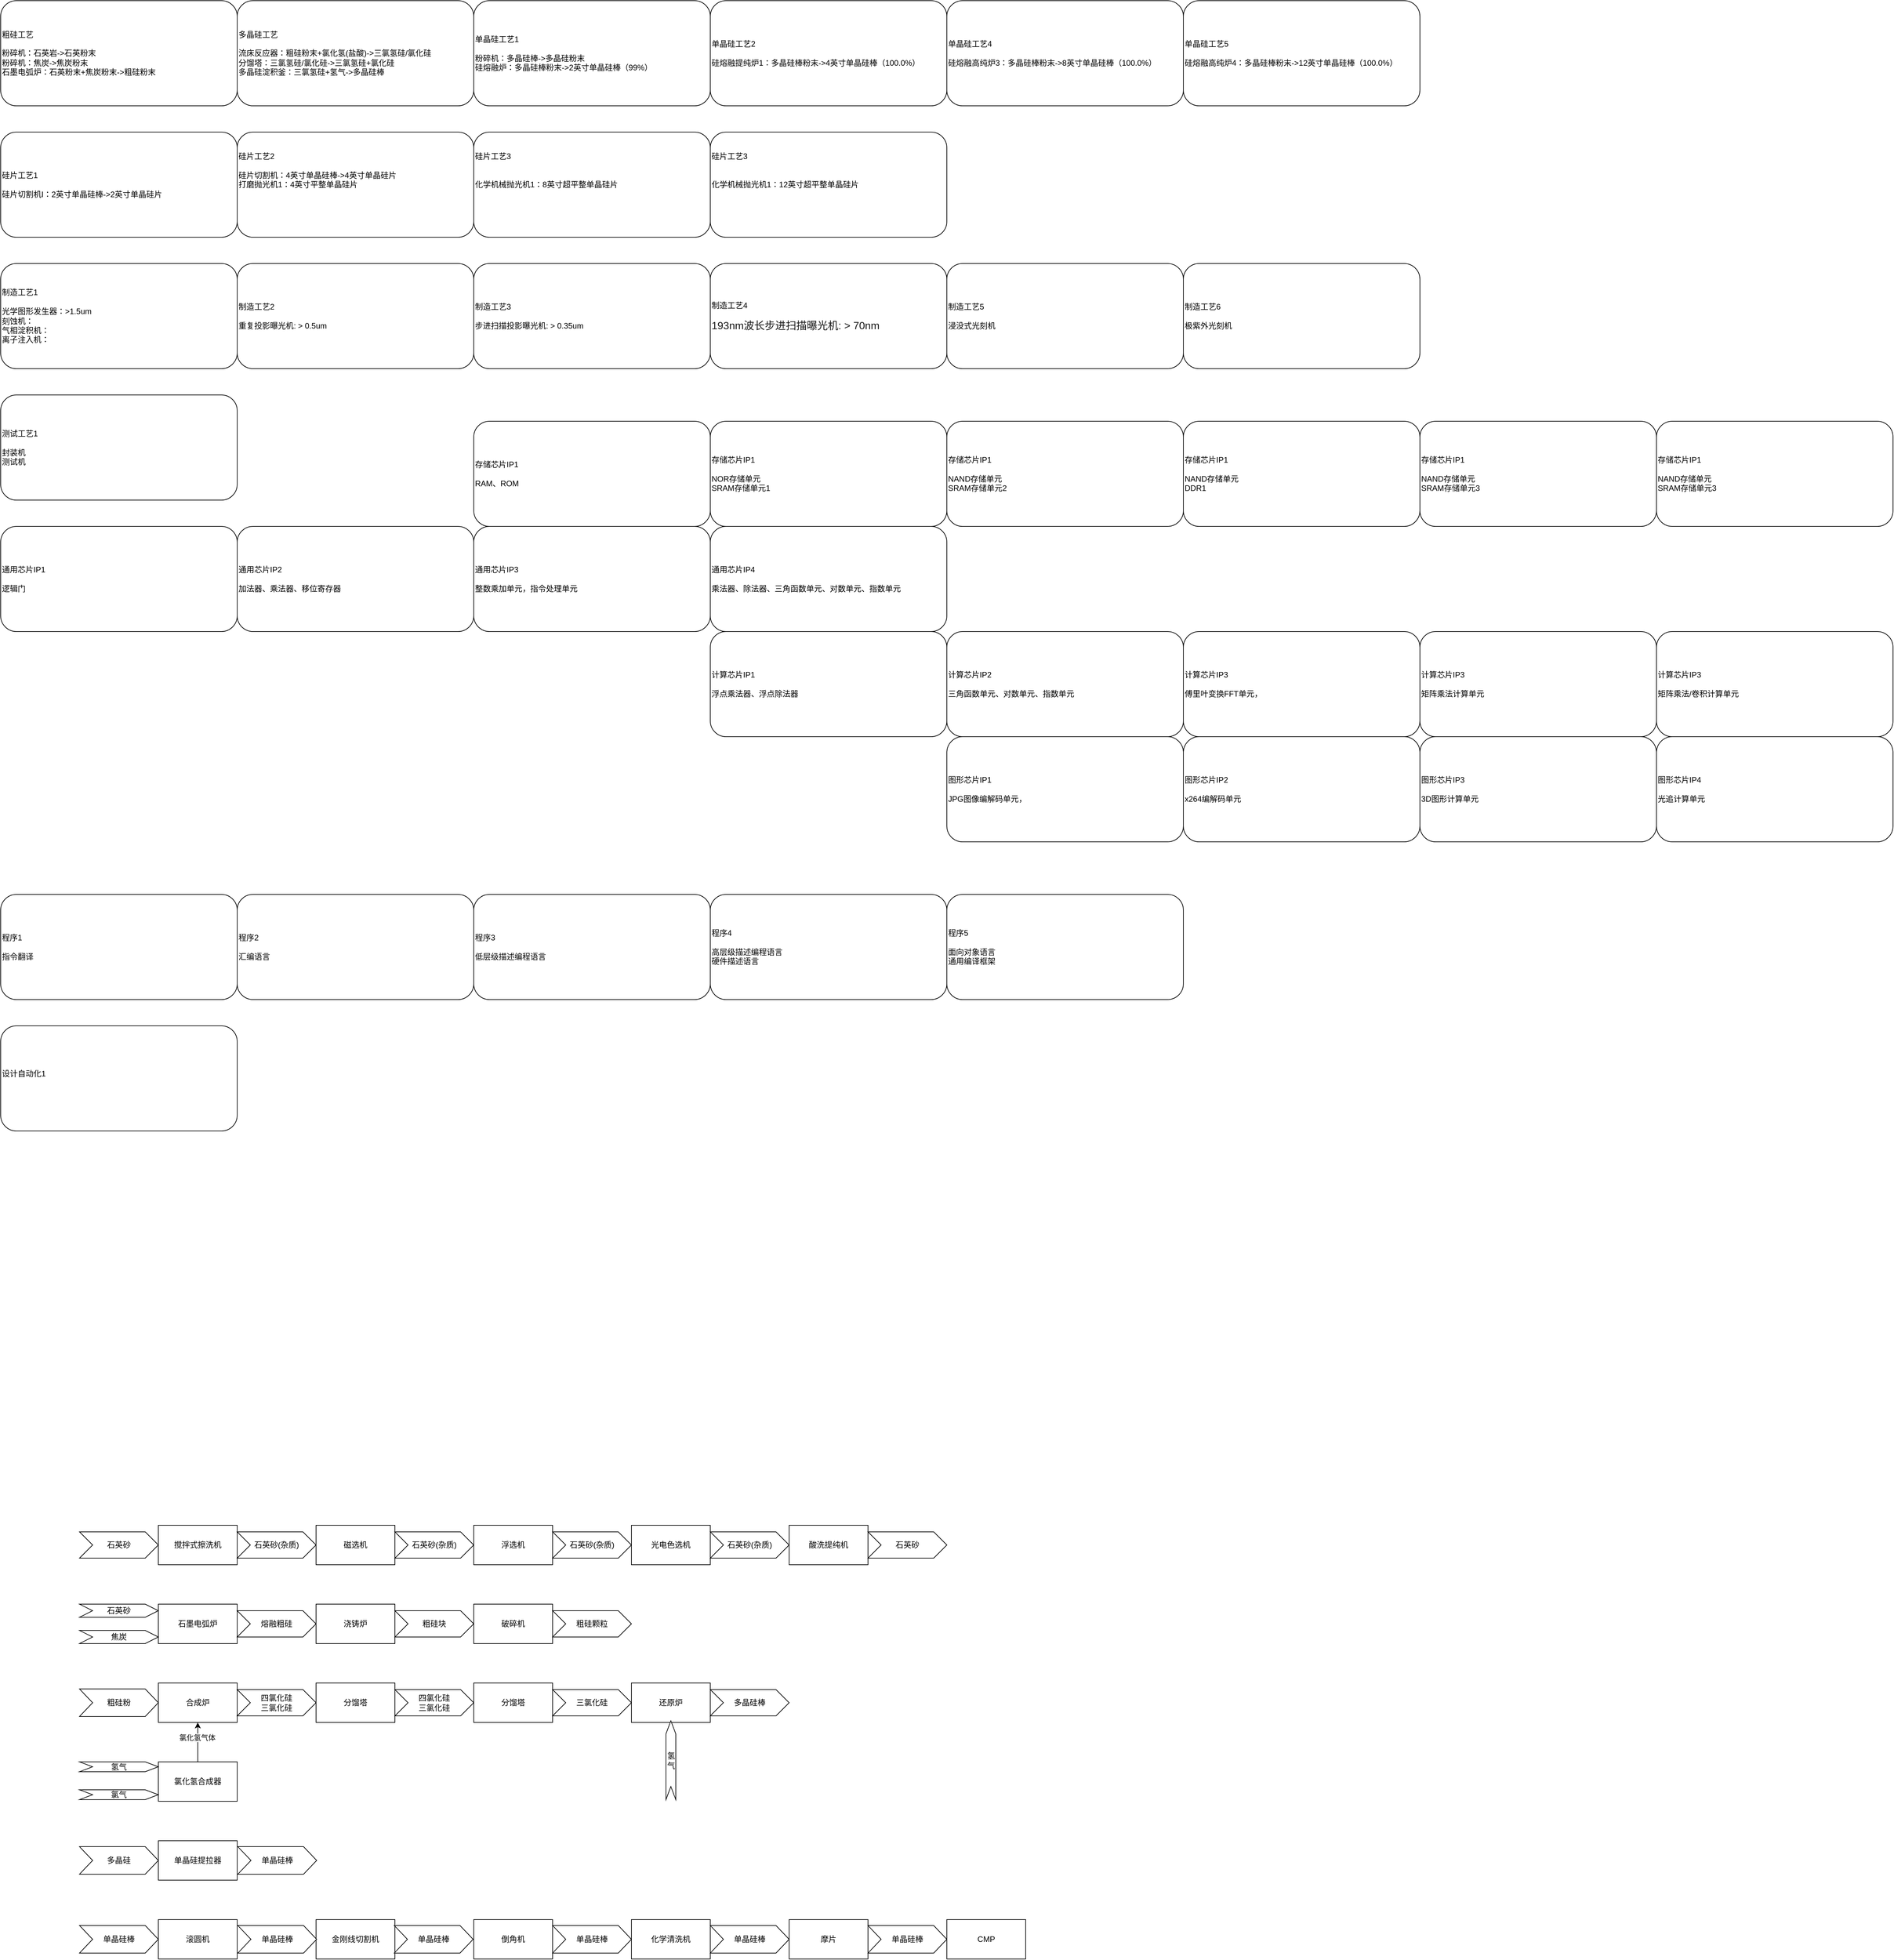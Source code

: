 <mxfile version="15.5.5" type="github">
  <diagram id="lKCu243rO5RoX7PkYq-n" name="Page-1">
    <mxGraphModel dx="2059" dy="1193" grid="1" gridSize="10" guides="1" tooltips="1" connect="1" arrows="1" fold="1" page="1" pageScale="1" pageWidth="850" pageHeight="1100" math="0" shadow="0">
      <root>
        <mxCell id="0" />
        <mxCell id="1" parent="0" />
        <mxCell id="Uo54zAvKNb7VzZr_sb48-22" value="粗硅工艺&lt;br&gt;&lt;br&gt;粉碎机：石英岩-&amp;gt;石英粉末&lt;br&gt;粉碎机：焦炭-&amp;gt;焦炭粉末&lt;br&gt;石墨电弧炉：石英粉末+焦炭粉末-&amp;gt;粗硅粉末" style="rounded=1;whiteSpace=wrap;html=1;align=left;" parent="1" vertex="1">
          <mxGeometry x="480" y="760" width="360" height="160" as="geometry" />
        </mxCell>
        <mxCell id="Uo54zAvKNb7VzZr_sb48-23" value="多晶硅工艺&lt;br&gt;&lt;br&gt;流床反应器：粗硅粉末+氯化氢(盐酸)-&amp;gt;三氯氢硅/氯化硅&lt;br&gt;分馏塔：三氯氢硅/氯化硅-&amp;gt;三氯氢硅+氯化硅&lt;br&gt;多晶硅淀积釜：三氯氢硅+氢气-&amp;gt;多晶硅棒" style="rounded=1;whiteSpace=wrap;html=1;align=left;" parent="1" vertex="1">
          <mxGeometry x="840" y="760" width="360" height="160" as="geometry" />
        </mxCell>
        <mxCell id="Uo54zAvKNb7VzZr_sb48-24" value="单晶硅工艺1&lt;br&gt;&lt;br&gt;粉碎机：多晶硅棒-&amp;gt;多晶硅粉末&lt;br&gt;硅熔融炉：多晶硅棒粉末-&amp;gt;2英寸单晶硅棒（99%）" style="rounded=1;whiteSpace=wrap;html=1;align=left;" parent="1" vertex="1">
          <mxGeometry x="1200" y="760" width="360" height="160" as="geometry" />
        </mxCell>
        <mxCell id="Uo54zAvKNb7VzZr_sb48-25" value="硅片工艺1&lt;br&gt;&lt;br&gt;硅片切割机I：2英寸单晶硅棒-&amp;gt;2英寸单晶硅片" style="rounded=1;whiteSpace=wrap;html=1;align=left;" parent="1" vertex="1">
          <mxGeometry x="480" y="960" width="360" height="160" as="geometry" />
        </mxCell>
        <mxCell id="Uo54zAvKNb7VzZr_sb48-27" value="硅片工艺2&lt;br&gt;&lt;br&gt;硅片切割机：4英寸单晶硅棒-&amp;gt;4英寸单晶硅片&lt;br&gt;打磨抛光机1：4英寸平整单晶硅片&lt;br&gt;&lt;span style=&quot;color: rgba(0 , 0 , 0 , 0) ; font-family: monospace ; font-size: 0px&quot;&gt;%3CmxGraphModel%3E%3Croot%3E%3CmxCell%20id%3D%220%22%2F%3E%3CmxCell%20id%3D%221%22%20parent%3D%220%22%2F%3E%3CmxCell%20id%3D%222%22%20value%3D%22%26lt%3Bspan%20style%3D%26quot%3Bcolor%3A%20rgb(0%2C%200%2C%200)%3B%20font-family%3A%20helvetica%3B%20font-size%3A%2012px%3B%20font-style%3A%20normal%3B%20font-weight%3A%20400%3B%20letter-spacing%3A%20normal%3B%20text-align%3A%20left%3B%20text-indent%3A%200px%3B%20text-transform%3A%20none%3B%20word-spacing%3A%200px%3B%20background-color%3A%20rgb(248%2C%20249%2C%20250)%3B%20display%3A%20inline%3B%20float%3A%20none%3B%26quot%3B%26gt%3B%E5%8C%96%E5%AD%A6%E6%9C%BA%E6%A2%B0%E6%8A%9B%E5%85%89%E6%9C%BA%EF%BC%9A%E5%8D%95%E6%99%B6%E7%A1%85%E7%89%87-%26amp%3Bgt%3B%E6%99%B6%E5%9C%86%26lt%3B%2Fspan%26gt%3B%22%20style%3D%22text%3BwhiteSpace%3Dwrap%3Bhtml%3D1%3B%22%20vertex%3D%221%22%20parent%3D%221%22%3E%3CmxGeometry%20x%3D%221000%22%20y%3D%221150%22%20width%3D%22200%22%20height%3D%2230%22%20as%3D%22geometry%22%2F%3E%3C%2FmxCell%3E%3C%2Froot%3E%3C%2FmxGraphModel%3E&lt;br&gt;化&lt;br&gt;化&lt;br&gt;&lt;/span&gt;" style="rounded=1;whiteSpace=wrap;html=1;align=left;" parent="1" vertex="1">
          <mxGeometry x="840" y="960" width="360" height="160" as="geometry" />
        </mxCell>
        <mxCell id="Uo54zAvKNb7VzZr_sb48-31" value="单晶硅工艺2&lt;br&gt;&lt;br&gt;硅熔融提纯炉1：多晶硅棒粉末-&amp;gt;4英寸单晶硅棒（100.0%）" style="rounded=1;whiteSpace=wrap;html=1;align=left;" parent="1" vertex="1">
          <mxGeometry x="1560" y="760" width="360" height="160" as="geometry" />
        </mxCell>
        <mxCell id="Uo54zAvKNb7VzZr_sb48-33" value="单晶硅工艺4&lt;br&gt;&lt;br&gt;硅熔融高纯炉3：多晶硅棒粉末-&amp;gt;8英寸单晶硅棒（100.0%）" style="rounded=1;whiteSpace=wrap;html=1;align=left;" parent="1" vertex="1">
          <mxGeometry x="1920" y="760" width="360" height="160" as="geometry" />
        </mxCell>
        <mxCell id="Uo54zAvKNb7VzZr_sb48-34" value="单晶硅工艺5&lt;br&gt;&lt;br&gt;硅熔融高纯炉4：多晶硅棒粉末-&amp;gt;12英寸单晶硅棒（100.0%）" style="rounded=1;whiteSpace=wrap;html=1;align=left;" parent="1" vertex="1">
          <mxGeometry x="2280" y="760" width="360" height="160" as="geometry" />
        </mxCell>
        <mxCell id="Uo54zAvKNb7VzZr_sb48-35" value="硅片工艺3&lt;br&gt;&lt;br&gt;&lt;br&gt;化学机械抛光机1：8英寸超平整单晶硅片&lt;br&gt;&lt;span style=&quot;color: rgba(0 , 0 , 0 , 0) ; font-family: monospace ; font-size: 0px&quot;&gt;%3CmxGraphModel%3E%3Croot%3E%3CmxCell%20id%3D%220%22%2F%3E%3CmxCell%20id%3D%221%22%20parent%3D%220%22%2F%3E%3CmxCell%20id%3D%222%22%20value%3D%22%26lt%3Bspan%20style%3D%26quot%3Bcolor%3A%20rgb(0%2C%200%2C%200)%3B%20font-family%3A%20helvetica%3B%20font-size%3A%2012px%3B%20font-style%3A%20normal%3B%20font-weight%3A%20400%3B%20letter-spacing%3A%20normal%3B%20text-align%3A%20left%3B%20text-indent%3A%200px%3B%20text-transform%3A%20none%3B%20word-spacing%3A%200px%3B%20background-color%3A%20rgb(248%2C%20249%2C%20250)%3B%20display%3A%20inline%3B%20float%3A%20none%3B%26quot%3B%26gt%3B%E5%8C%96%E5%AD%A6%E6%9C%BA%E6%A2%B0%E6%8A%9B%E5%85%89%E6%9C%BA%EF%BC%9A%E5%8D%95%E6%99%B6%E7%A1%85%E7%89%87-%26amp%3Bgt%3B%E6%99%B6%E5%9C%86%26lt%3B%2Fspan%26gt%3B%22%20style%3D%22text%3BwhiteSpace%3Dwrap%3Bhtml%3D1%3B%22%20vertex%3D%221%22%20parent%3D%221%22%3E%3CmxGeometry%20x%3D%221000%22%20y%3D%221150%22%20width%3D%22200%22%20height%3D%2230%22%20as%3D%22geometry%22%2F%3E%3C%2FmxCell%3E%3C%2Froot%3E%3C%2FmxGraphModel%3E&lt;br&gt;化&lt;br&gt;化&lt;br&gt;&lt;/span&gt;" style="rounded=1;whiteSpace=wrap;html=1;align=left;" parent="1" vertex="1">
          <mxGeometry x="1200" y="960" width="360" height="160" as="geometry" />
        </mxCell>
        <mxCell id="Uo54zAvKNb7VzZr_sb48-36" value="硅片工艺3&lt;br&gt;&lt;br&gt;&lt;br&gt;化学机械抛光机1：12英寸超平整单晶硅片&lt;br&gt;&lt;span style=&quot;color: rgba(0 , 0 , 0 , 0) ; font-family: monospace ; font-size: 0px&quot;&gt;%3CmxGraphModel%3E%3Croot%3E%3CmxCell%20id%3D%220%22%2F%3E%3CmxCell%20id%3D%221%22%20parent%3D%220%22%2F%3E%3CmxCell%20id%3D%222%22%20value%3D%22%26lt%3Bspan%20style%3D%26quot%3Bcolor%3A%20rgb(0%2C%200%2C%200)%3B%20font-family%3A%20helvetica%3B%20font-size%3A%2012px%3B%20font-style%3A%20normal%3B%20font-weight%3A%20400%3B%20letter-spacing%3A%20normal%3B%20text-align%3A%20left%3B%20text-indent%3A%200px%3B%20text-transform%3A%20none%3B%20word-spacing%3A%200px%3B%20background-color%3A%20rgb(248%2C%20249%2C%20250)%3B%20display%3A%20inline%3B%20float%3A%20none%3B%26quot%3B%26gt%3B%E5%8C%96%E5%AD%A6%E6%9C%BA%E6%A2%B0%E6%8A%9B%E5%85%89%E6%9C%BA%EF%BC%9A%E5%8D%95%E6%99%B6%E7%A1%85%E7%89%87-%26amp%3Bgt%3B%E6%99%B6%E5%9C%86%26lt%3B%2Fspan%26gt%3B%22%20style%3D%22text%3BwhiteSpace%3Dwrap%3Bhtml%3D1%3B%22%20vertex%3D%221%22%20parent%3D%221%22%3E%3CmxGeometry%20x%3D%221000%22%20y%3D%221150%22%20width%3D%22200%22%20height%3D%2230%22%20as%3D%22geometry%22%2F%3E%3C%2FmxCell%3E%3C%2Froot%3E%3C%2FmxGraphModel%3E&lt;br&gt;化&lt;br&gt;化&lt;br&gt;&lt;/span&gt;" style="rounded=1;whiteSpace=wrap;html=1;align=left;" parent="1" vertex="1">
          <mxGeometry x="1560" y="960" width="360" height="160" as="geometry" />
        </mxCell>
        <mxCell id="Uo54zAvKNb7VzZr_sb48-37" value="制造工艺1&lt;br&gt;&lt;br&gt;光学图形发生器：&amp;gt;1.5um&lt;br&gt;刻蚀机：&lt;br&gt;气相淀积机：&lt;br&gt;离子注入机：" style="rounded=1;whiteSpace=wrap;html=1;align=left;" parent="1" vertex="1">
          <mxGeometry x="480" y="1160" width="360" height="160" as="geometry" />
        </mxCell>
        <mxCell id="Uo54zAvKNb7VzZr_sb48-38" value="制造工艺2&lt;br&gt;&lt;br&gt;重复投影曝光机: &amp;gt; 0.5um" style="rounded=1;whiteSpace=wrap;html=1;align=left;" parent="1" vertex="1">
          <mxGeometry x="840" y="1160" width="360" height="160" as="geometry" />
        </mxCell>
        <mxCell id="Uo54zAvKNb7VzZr_sb48-39" value="制造工艺3&lt;br&gt;&lt;br&gt;步进扫描投影曝光机: &amp;gt; 0.35um" style="rounded=1;whiteSpace=wrap;html=1;align=left;" parent="1" vertex="1">
          <mxGeometry x="1200" y="1160" width="360" height="160" as="geometry" />
        </mxCell>
        <mxCell id="Uo54zAvKNb7VzZr_sb48-40" value="制造工艺4&lt;br&gt;&lt;br&gt;&lt;span style=&quot;color: rgb(25 , 25 , 25) ; font-family: &amp;#34;pingfang sc&amp;#34; , &amp;#34;arial&amp;#34; , , , &amp;#34;simsun&amp;#34; , sans-serif ; font-size: 16px ; background-color: rgb(255 , 255 , 255)&quot;&gt;193nm波长步进扫描曝光机: &amp;gt; 70nm&lt;/span&gt;" style="rounded=1;whiteSpace=wrap;html=1;align=left;" parent="1" vertex="1">
          <mxGeometry x="1560" y="1160" width="360" height="160" as="geometry" />
        </mxCell>
        <mxCell id="Uo54zAvKNb7VzZr_sb48-41" value="制造工艺5&lt;br&gt;&lt;br&gt;浸没式光刻机" style="rounded=1;whiteSpace=wrap;html=1;align=left;" parent="1" vertex="1">
          <mxGeometry x="1920" y="1160" width="360" height="160" as="geometry" />
        </mxCell>
        <mxCell id="Uo54zAvKNb7VzZr_sb48-42" value="制造工艺6&lt;br&gt;&lt;br&gt;极紫外光刻机" style="rounded=1;whiteSpace=wrap;html=1;align=left;" parent="1" vertex="1">
          <mxGeometry x="2280" y="1160" width="360" height="160" as="geometry" />
        </mxCell>
        <mxCell id="Uo54zAvKNb7VzZr_sb48-43" value="测试工艺1&lt;br&gt;&lt;br&gt;封装机&lt;br&gt;测试机" style="rounded=1;whiteSpace=wrap;html=1;align=left;" parent="1" vertex="1">
          <mxGeometry x="480" y="1360" width="360" height="160" as="geometry" />
        </mxCell>
        <mxCell id="Uo54zAvKNb7VzZr_sb48-44" value="通用芯片IP1&lt;br&gt;&lt;br&gt;逻辑门" style="rounded=1;whiteSpace=wrap;html=1;align=left;" parent="1" vertex="1">
          <mxGeometry x="480" y="1560" width="360" height="160" as="geometry" />
        </mxCell>
        <mxCell id="Uo54zAvKNb7VzZr_sb48-45" value="通用芯片IP2&lt;br&gt;&lt;br&gt;加法器、乘法器、移位寄存器" style="rounded=1;whiteSpace=wrap;html=1;align=left;" parent="1" vertex="1">
          <mxGeometry x="840" y="1560" width="360" height="160" as="geometry" />
        </mxCell>
        <mxCell id="Uo54zAvKNb7VzZr_sb48-46" value="通用芯片IP3&lt;br&gt;&lt;br&gt;整数乘加单元，指令处理单元" style="rounded=1;whiteSpace=wrap;html=1;align=left;" parent="1" vertex="1">
          <mxGeometry x="1200" y="1560" width="360" height="160" as="geometry" />
        </mxCell>
        <mxCell id="Uo54zAvKNb7VzZr_sb48-47" value="计算芯片IP1&lt;br&gt;&lt;br&gt;浮点乘法器、浮点除法器" style="rounded=1;whiteSpace=wrap;html=1;align=left;" parent="1" vertex="1">
          <mxGeometry x="1560" y="1720" width="360" height="160" as="geometry" />
        </mxCell>
        <mxCell id="Uo54zAvKNb7VzZr_sb48-48" value="通用芯片IP4&lt;br&gt;&lt;br&gt;乘法器、除法器、三角函数单元、对数单元、指数单元" style="rounded=1;whiteSpace=wrap;html=1;align=left;" parent="1" vertex="1">
          <mxGeometry x="1560" y="1560" width="360" height="160" as="geometry" />
        </mxCell>
        <mxCell id="Uo54zAvKNb7VzZr_sb48-50" value="图形芯片IP1&lt;br&gt;&lt;br&gt;JPG图像编解码单元，" style="rounded=1;whiteSpace=wrap;html=1;align=left;" parent="1" vertex="1">
          <mxGeometry x="1920" y="1880" width="360" height="160" as="geometry" />
        </mxCell>
        <mxCell id="Uo54zAvKNb7VzZr_sb48-51" value="计算芯片IP2&lt;br&gt;&lt;br&gt;三角函数单元、对数单元、指数单元" style="rounded=1;whiteSpace=wrap;html=1;align=left;" parent="1" vertex="1">
          <mxGeometry x="1920" y="1720" width="360" height="160" as="geometry" />
        </mxCell>
        <mxCell id="Uo54zAvKNb7VzZr_sb48-52" value="存储芯片IP1&lt;br&gt;&lt;br&gt;NOR存储单元&lt;br&gt;SRAM存储单元1" style="rounded=1;whiteSpace=wrap;html=1;align=left;" parent="1" vertex="1">
          <mxGeometry x="1560" y="1400" width="360" height="160" as="geometry" />
        </mxCell>
        <mxCell id="Uo54zAvKNb7VzZr_sb48-53" value="存储芯片IP1&lt;br&gt;&lt;br&gt;NAND存储单元&lt;br&gt;SRAM存储单元2" style="rounded=1;whiteSpace=wrap;html=1;align=left;" parent="1" vertex="1">
          <mxGeometry x="1920" y="1400" width="360" height="160" as="geometry" />
        </mxCell>
        <mxCell id="Uo54zAvKNb7VzZr_sb48-54" value="图形芯片IP2&lt;br&gt;&lt;br&gt;x264编解码单元" style="rounded=1;whiteSpace=wrap;html=1;align=left;" parent="1" vertex="1">
          <mxGeometry x="2280" y="1880" width="360" height="160" as="geometry" />
        </mxCell>
        <mxCell id="Uo54zAvKNb7VzZr_sb48-55" value="图形芯片IP3&lt;br&gt;&lt;br&gt;3D图形计算单元" style="rounded=1;whiteSpace=wrap;html=1;align=left;" parent="1" vertex="1">
          <mxGeometry x="2640" y="1880" width="360" height="160" as="geometry" />
        </mxCell>
        <mxCell id="Uo54zAvKNb7VzZr_sb48-56" value="图形芯片IP4&lt;br&gt;&lt;br&gt;光追计算单元" style="rounded=1;whiteSpace=wrap;html=1;align=left;" parent="1" vertex="1">
          <mxGeometry x="3000" y="1880" width="360" height="160" as="geometry" />
        </mxCell>
        <mxCell id="Uo54zAvKNb7VzZr_sb48-57" value="存储芯片IP1&lt;br&gt;&lt;br&gt;RAM、ROM" style="rounded=1;whiteSpace=wrap;html=1;align=left;" parent="1" vertex="1">
          <mxGeometry x="1200" y="1400" width="360" height="160" as="geometry" />
        </mxCell>
        <mxCell id="Uo54zAvKNb7VzZr_sb48-59" value="存储芯片IP1&lt;br&gt;&lt;br&gt;NAND存储单元&lt;br&gt;DDR1" style="rounded=1;whiteSpace=wrap;html=1;align=left;" parent="1" vertex="1">
          <mxGeometry x="2280" y="1400" width="360" height="160" as="geometry" />
        </mxCell>
        <mxCell id="Uo54zAvKNb7VzZr_sb48-60" value="计算芯片IP3&lt;br&gt;&lt;br&gt;傅里叶变换FFT单元，" style="rounded=1;whiteSpace=wrap;html=1;align=left;" parent="1" vertex="1">
          <mxGeometry x="2280" y="1720" width="360" height="160" as="geometry" />
        </mxCell>
        <mxCell id="Uo54zAvKNb7VzZr_sb48-62" value="计算芯片IP3&lt;br&gt;&lt;br&gt;矩阵乘法计算单元" style="rounded=1;whiteSpace=wrap;html=1;align=left;" parent="1" vertex="1">
          <mxGeometry x="2640" y="1720" width="360" height="160" as="geometry" />
        </mxCell>
        <mxCell id="Uo54zAvKNb7VzZr_sb48-63" value="计算芯片IP3&lt;br&gt;&lt;br&gt;矩阵乘法/卷积计算单元" style="rounded=1;whiteSpace=wrap;html=1;align=left;" parent="1" vertex="1">
          <mxGeometry x="3000" y="1720" width="360" height="160" as="geometry" />
        </mxCell>
        <mxCell id="Uo54zAvKNb7VzZr_sb48-64" value="程序1&lt;br&gt;&lt;br&gt;指令翻译" style="rounded=1;whiteSpace=wrap;html=1;align=left;" parent="1" vertex="1">
          <mxGeometry x="480" y="2120" width="360" height="160" as="geometry" />
        </mxCell>
        <mxCell id="Uo54zAvKNb7VzZr_sb48-65" value="程序2&lt;br&gt;&lt;br&gt;汇编语言" style="rounded=1;whiteSpace=wrap;html=1;align=left;" parent="1" vertex="1">
          <mxGeometry x="840" y="2120" width="360" height="160" as="geometry" />
        </mxCell>
        <mxCell id="Uo54zAvKNb7VzZr_sb48-66" value="程序3&lt;br&gt;&lt;br&gt;低层级描述编程语言" style="rounded=1;whiteSpace=wrap;html=1;align=left;" parent="1" vertex="1">
          <mxGeometry x="1200" y="2120" width="360" height="160" as="geometry" />
        </mxCell>
        <mxCell id="Uo54zAvKNb7VzZr_sb48-67" value="程序4&lt;br&gt;&lt;br&gt;高层级描述编程语言&lt;br&gt;硬件描述语言" style="rounded=1;whiteSpace=wrap;html=1;align=left;" parent="1" vertex="1">
          <mxGeometry x="1560" y="2120" width="360" height="160" as="geometry" />
        </mxCell>
        <mxCell id="Uo54zAvKNb7VzZr_sb48-68" value="程序5&lt;br&gt;&lt;br&gt;面向对象语言&lt;br&gt;通用编译框架" style="rounded=1;whiteSpace=wrap;html=1;align=left;" parent="1" vertex="1">
          <mxGeometry x="1920" y="2120" width="360" height="160" as="geometry" />
        </mxCell>
        <mxCell id="Uo54zAvKNb7VzZr_sb48-70" value="设计自动化1&lt;br&gt;&lt;br&gt;" style="rounded=1;whiteSpace=wrap;html=1;align=left;" parent="1" vertex="1">
          <mxGeometry x="480" y="2320" width="360" height="160" as="geometry" />
        </mxCell>
        <mxCell id="Uo54zAvKNb7VzZr_sb48-71" value="存储芯片IP1&lt;br&gt;&lt;br&gt;NAND存储单元&lt;br&gt;SRAM存储单元3" style="rounded=1;whiteSpace=wrap;html=1;align=left;" parent="1" vertex="1">
          <mxGeometry x="2640" y="1400" width="360" height="160" as="geometry" />
        </mxCell>
        <mxCell id="Uo54zAvKNb7VzZr_sb48-72" value="存储芯片IP1&lt;br&gt;&lt;br&gt;NAND存储单元&lt;br&gt;SRAM存储单元3" style="rounded=1;whiteSpace=wrap;html=1;align=left;" parent="1" vertex="1">
          <mxGeometry x="3000" y="1400" width="360" height="160" as="geometry" />
        </mxCell>
        <mxCell id="ots6Cqh_i60pQ_UVHxKZ-3" value="石英砂" style="shape=step;perimeter=stepPerimeter;whiteSpace=wrap;html=1;fixedSize=1;" vertex="1" parent="1">
          <mxGeometry x="600" y="3090" width="120" height="40" as="geometry" />
        </mxCell>
        <mxCell id="ots6Cqh_i60pQ_UVHxKZ-6" value="&lt;p&gt;搅拌式擦洗机&lt;br&gt;&lt;/p&gt;" style="rounded=0;whiteSpace=wrap;html=1;fontSize=12;" vertex="1" parent="1">
          <mxGeometry x="720" y="3080" width="120" height="60" as="geometry" />
        </mxCell>
        <mxCell id="ots6Cqh_i60pQ_UVHxKZ-7" value="石英砂(杂质)" style="shape=step;perimeter=stepPerimeter;whiteSpace=wrap;html=1;fixedSize=1;" vertex="1" parent="1">
          <mxGeometry x="840" y="3090" width="120" height="40" as="geometry" />
        </mxCell>
        <mxCell id="ots6Cqh_i60pQ_UVHxKZ-8" value="&lt;p&gt;磁选机&lt;br&gt;&lt;/p&gt;" style="rounded=0;whiteSpace=wrap;html=1;fontSize=12;" vertex="1" parent="1">
          <mxGeometry x="960" y="3080" width="120" height="60" as="geometry" />
        </mxCell>
        <mxCell id="ots6Cqh_i60pQ_UVHxKZ-9" value="石英砂(杂质)" style="shape=step;perimeter=stepPerimeter;whiteSpace=wrap;html=1;fixedSize=1;" vertex="1" parent="1">
          <mxGeometry x="1080" y="3090" width="120" height="40" as="geometry" />
        </mxCell>
        <mxCell id="ots6Cqh_i60pQ_UVHxKZ-10" value="&lt;p&gt;浮选机&lt;br&gt;&lt;/p&gt;" style="rounded=0;whiteSpace=wrap;html=1;fontSize=12;" vertex="1" parent="1">
          <mxGeometry x="1200" y="3080" width="120" height="60" as="geometry" />
        </mxCell>
        <mxCell id="ots6Cqh_i60pQ_UVHxKZ-12" value="石英砂(杂质)" style="shape=step;perimeter=stepPerimeter;whiteSpace=wrap;html=1;fixedSize=1;" vertex="1" parent="1">
          <mxGeometry x="1320" y="3090" width="120" height="40" as="geometry" />
        </mxCell>
        <mxCell id="ots6Cqh_i60pQ_UVHxKZ-14" value="&lt;p&gt;光电色选机&lt;br&gt;&lt;/p&gt;" style="rounded=0;whiteSpace=wrap;html=1;fontSize=12;" vertex="1" parent="1">
          <mxGeometry x="1440" y="3080" width="120" height="60" as="geometry" />
        </mxCell>
        <mxCell id="ots6Cqh_i60pQ_UVHxKZ-15" value="石英砂(杂质)" style="shape=step;perimeter=stepPerimeter;whiteSpace=wrap;html=1;fixedSize=1;" vertex="1" parent="1">
          <mxGeometry x="1560" y="3090" width="120" height="40" as="geometry" />
        </mxCell>
        <mxCell id="ots6Cqh_i60pQ_UVHxKZ-16" value="&lt;p&gt;酸洗提纯机&lt;br&gt;&lt;/p&gt;" style="rounded=0;whiteSpace=wrap;html=1;fontSize=12;" vertex="1" parent="1">
          <mxGeometry x="1680" y="3080" width="120" height="60" as="geometry" />
        </mxCell>
        <mxCell id="ots6Cqh_i60pQ_UVHxKZ-17" value="石英砂" style="shape=step;perimeter=stepPerimeter;whiteSpace=wrap;html=1;fixedSize=1;" vertex="1" parent="1">
          <mxGeometry x="1800" y="3090" width="120" height="40" as="geometry" />
        </mxCell>
        <mxCell id="ots6Cqh_i60pQ_UVHxKZ-18" value="&lt;p&gt;石墨电弧炉&lt;br&gt;&lt;/p&gt;" style="rounded=0;whiteSpace=wrap;html=1;fontSize=12;" vertex="1" parent="1">
          <mxGeometry x="720" y="3200" width="120" height="60" as="geometry" />
        </mxCell>
        <mxCell id="ots6Cqh_i60pQ_UVHxKZ-19" value="焦炭" style="shape=step;perimeter=stepPerimeter;whiteSpace=wrap;html=1;fixedSize=1;direction=east;" vertex="1" parent="1">
          <mxGeometry x="600" y="3240" width="120" height="20" as="geometry" />
        </mxCell>
        <mxCell id="ots6Cqh_i60pQ_UVHxKZ-21" value="石英砂" style="shape=step;perimeter=stepPerimeter;whiteSpace=wrap;html=1;fixedSize=1;direction=east;" vertex="1" parent="1">
          <mxGeometry x="600" y="3200" width="120" height="20" as="geometry" />
        </mxCell>
        <mxCell id="ots6Cqh_i60pQ_UVHxKZ-22" value="熔融粗硅" style="shape=step;perimeter=stepPerimeter;whiteSpace=wrap;html=1;fixedSize=1;direction=north;rotation=90;horizontal=0;" vertex="1" parent="1">
          <mxGeometry x="880" y="3170" width="40" height="120" as="geometry" />
        </mxCell>
        <mxCell id="ots6Cqh_i60pQ_UVHxKZ-23" value="&lt;p&gt;浇铸炉&lt;br&gt;&lt;/p&gt;" style="rounded=0;whiteSpace=wrap;html=1;fontSize=12;" vertex="1" parent="1">
          <mxGeometry x="960" y="3200" width="120" height="60" as="geometry" />
        </mxCell>
        <mxCell id="ots6Cqh_i60pQ_UVHxKZ-24" value="&lt;p&gt;破碎机&lt;br&gt;&lt;/p&gt;" style="rounded=0;whiteSpace=wrap;html=1;fontSize=12;" vertex="1" parent="1">
          <mxGeometry x="1200" y="3200" width="120" height="60" as="geometry" />
        </mxCell>
        <mxCell id="ots6Cqh_i60pQ_UVHxKZ-25" value="粗硅块" style="shape=step;perimeter=stepPerimeter;whiteSpace=wrap;html=1;fixedSize=1;direction=north;rotation=90;horizontal=0;" vertex="1" parent="1">
          <mxGeometry x="1120" y="3170" width="40" height="120" as="geometry" />
        </mxCell>
        <mxCell id="ots6Cqh_i60pQ_UVHxKZ-27" value="粗硅颗粒" style="shape=step;perimeter=stepPerimeter;whiteSpace=wrap;html=1;fixedSize=1;direction=north;rotation=90;horizontal=0;" vertex="1" parent="1">
          <mxGeometry x="1360" y="3170" width="40" height="120" as="geometry" />
        </mxCell>
        <mxCell id="ots6Cqh_i60pQ_UVHxKZ-28" value="&lt;p&gt;合成炉&lt;br&gt;&lt;/p&gt;" style="rounded=0;whiteSpace=wrap;html=1;fontSize=12;" vertex="1" parent="1">
          <mxGeometry x="720" y="3320" width="120" height="60" as="geometry" />
        </mxCell>
        <mxCell id="ots6Cqh_i60pQ_UVHxKZ-30" value="粗硅粉" style="shape=step;perimeter=stepPerimeter;whiteSpace=wrap;html=1;fixedSize=1;direction=north;rotation=90;horizontal=0;" vertex="1" parent="1">
          <mxGeometry x="639.06" y="3290" width="41.88" height="120" as="geometry" />
        </mxCell>
        <mxCell id="ots6Cqh_i60pQ_UVHxKZ-31" value="四氯化硅&lt;br&gt;三氯化硅" style="shape=step;perimeter=stepPerimeter;whiteSpace=wrap;html=1;fixedSize=1;direction=north;rotation=90;horizontal=0;" vertex="1" parent="1">
          <mxGeometry x="880" y="3290" width="40" height="120" as="geometry" />
        </mxCell>
        <mxCell id="ots6Cqh_i60pQ_UVHxKZ-33" value="&lt;p&gt;氯化氢合成器&lt;/p&gt;" style="rounded=0;whiteSpace=wrap;html=1;fontSize=12;" vertex="1" parent="1">
          <mxGeometry x="720" y="3440" width="120" height="60" as="geometry" />
        </mxCell>
        <mxCell id="ots6Cqh_i60pQ_UVHxKZ-34" value="氢气" style="shape=step;perimeter=stepPerimeter;whiteSpace=wrap;html=1;fixedSize=1;direction=north;rotation=90;horizontal=0;" vertex="1" parent="1">
          <mxGeometry x="652.5" y="3387.5" width="15" height="120" as="geometry" />
        </mxCell>
        <mxCell id="ots6Cqh_i60pQ_UVHxKZ-35" value="氯气" style="shape=step;perimeter=stepPerimeter;whiteSpace=wrap;html=1;fixedSize=1;direction=north;rotation=90;horizontal=0;" vertex="1" parent="1">
          <mxGeometry x="652.5" y="3430" width="15" height="120" as="geometry" />
        </mxCell>
        <mxCell id="ots6Cqh_i60pQ_UVHxKZ-36" value="" style="endArrow=classic;html=1;rounded=0;fontSize=11;fontColor=#000000;entryX=0.5;entryY=1;entryDx=0;entryDy=0;" edge="1" parent="1" source="ots6Cqh_i60pQ_UVHxKZ-33" target="ots6Cqh_i60pQ_UVHxKZ-28">
          <mxGeometry width="50" height="50" relative="1" as="geometry">
            <mxPoint x="720" y="3440" as="sourcePoint" />
            <mxPoint x="770" y="3390" as="targetPoint" />
          </mxGeometry>
        </mxCell>
        <mxCell id="ots6Cqh_i60pQ_UVHxKZ-37" value="氯化氢气体" style="edgeLabel;html=1;align=center;verticalAlign=middle;resizable=0;points=[];fontSize=11;fontColor=#000000;" vertex="1" connectable="0" parent="ots6Cqh_i60pQ_UVHxKZ-36">
          <mxGeometry x="0.227" y="1" relative="1" as="geometry">
            <mxPoint as="offset" />
          </mxGeometry>
        </mxCell>
        <mxCell id="ots6Cqh_i60pQ_UVHxKZ-38" value="&lt;p&gt;分馏塔&lt;br&gt;&lt;/p&gt;" style="rounded=0;whiteSpace=wrap;html=1;fontSize=12;" vertex="1" parent="1">
          <mxGeometry x="960" y="3320" width="120" height="60" as="geometry" />
        </mxCell>
        <mxCell id="ots6Cqh_i60pQ_UVHxKZ-40" value="&lt;p&gt;分馏塔&lt;br&gt;&lt;/p&gt;" style="rounded=0;whiteSpace=wrap;html=1;fontSize=12;" vertex="1" parent="1">
          <mxGeometry x="1200" y="3320" width="120" height="60" as="geometry" />
        </mxCell>
        <mxCell id="ots6Cqh_i60pQ_UVHxKZ-41" value="四氯化硅&lt;br&gt;三氯化硅" style="shape=step;perimeter=stepPerimeter;whiteSpace=wrap;html=1;fixedSize=1;direction=north;rotation=90;horizontal=0;" vertex="1" parent="1">
          <mxGeometry x="1120" y="3290" width="40" height="120" as="geometry" />
        </mxCell>
        <mxCell id="ots6Cqh_i60pQ_UVHxKZ-43" value="三氯化硅" style="shape=step;perimeter=stepPerimeter;whiteSpace=wrap;html=1;fixedSize=1;direction=north;rotation=90;horizontal=0;" vertex="1" parent="1">
          <mxGeometry x="1360" y="3290" width="40" height="120" as="geometry" />
        </mxCell>
        <mxCell id="ots6Cqh_i60pQ_UVHxKZ-44" value="&lt;p&gt;还原炉&lt;br&gt;&lt;/p&gt;" style="rounded=0;whiteSpace=wrap;html=1;fontSize=12;" vertex="1" parent="1">
          <mxGeometry x="1440" y="3320" width="120" height="60" as="geometry" />
        </mxCell>
        <mxCell id="ots6Cqh_i60pQ_UVHxKZ-46" value="多晶硅棒" style="shape=step;perimeter=stepPerimeter;whiteSpace=wrap;html=1;fixedSize=1;direction=north;rotation=90;horizontal=0;" vertex="1" parent="1">
          <mxGeometry x="1600" y="3290" width="40" height="120" as="geometry" />
        </mxCell>
        <mxCell id="ots6Cqh_i60pQ_UVHxKZ-47" value="氢气" style="shape=step;perimeter=stepPerimeter;whiteSpace=wrap;html=1;fixedSize=1;direction=west;rotation=90;horizontal=0;" vertex="1" parent="1">
          <mxGeometry x="1440" y="3430" width="120" height="15" as="geometry" />
        </mxCell>
        <mxCell id="ots6Cqh_i60pQ_UVHxKZ-48" value="&lt;p&gt;单晶硅提拉器&lt;/p&gt;" style="rounded=0;whiteSpace=wrap;html=1;fontSize=12;" vertex="1" parent="1">
          <mxGeometry x="720" y="3560" width="120" height="60" as="geometry" />
        </mxCell>
        <mxCell id="ots6Cqh_i60pQ_UVHxKZ-49" value="多晶硅" style="shape=step;perimeter=stepPerimeter;whiteSpace=wrap;html=1;fixedSize=1;direction=north;rotation=90;horizontal=0;" vertex="1" parent="1">
          <mxGeometry x="639.06" y="3530" width="41.88" height="120" as="geometry" />
        </mxCell>
        <mxCell id="ots6Cqh_i60pQ_UVHxKZ-50" value="单晶硅棒" style="shape=step;perimeter=stepPerimeter;whiteSpace=wrap;html=1;fixedSize=1;direction=north;rotation=90;horizontal=0;" vertex="1" parent="1">
          <mxGeometry x="880" y="3530" width="41.88" height="120" as="geometry" />
        </mxCell>
        <mxCell id="ots6Cqh_i60pQ_UVHxKZ-51" value="&lt;p&gt;金刚线切割机&lt;/p&gt;" style="rounded=0;whiteSpace=wrap;html=1;fontSize=12;" vertex="1" parent="1">
          <mxGeometry x="960" y="3680" width="120" height="60" as="geometry" />
        </mxCell>
        <mxCell id="ots6Cqh_i60pQ_UVHxKZ-52" value="&lt;p&gt;滚圆机&lt;/p&gt;" style="rounded=0;whiteSpace=wrap;html=1;fontSize=12;" vertex="1" parent="1">
          <mxGeometry x="720" y="3680" width="120" height="60" as="geometry" />
        </mxCell>
        <mxCell id="ots6Cqh_i60pQ_UVHxKZ-53" value="&lt;p&gt;倒角机&lt;/p&gt;" style="rounded=0;whiteSpace=wrap;html=1;fontSize=12;" vertex="1" parent="1">
          <mxGeometry x="1200" y="3680" width="120" height="60" as="geometry" />
        </mxCell>
        <mxCell id="ots6Cqh_i60pQ_UVHxKZ-55" value="&lt;p&gt;摩片&lt;/p&gt;" style="rounded=0;whiteSpace=wrap;html=1;fontSize=12;" vertex="1" parent="1">
          <mxGeometry x="1680" y="3680" width="120" height="60" as="geometry" />
        </mxCell>
        <mxCell id="ots6Cqh_i60pQ_UVHxKZ-56" value="&lt;p&gt;CMP&lt;/p&gt;" style="rounded=0;whiteSpace=wrap;html=1;fontSize=12;" vertex="1" parent="1">
          <mxGeometry x="1920" y="3680" width="120" height="60" as="geometry" />
        </mxCell>
        <mxCell id="ots6Cqh_i60pQ_UVHxKZ-57" value="&lt;p&gt;化学清洗机&lt;/p&gt;" style="rounded=0;whiteSpace=wrap;html=1;fontSize=12;" vertex="1" parent="1">
          <mxGeometry x="1440" y="3680" width="120" height="60" as="geometry" />
        </mxCell>
        <mxCell id="ots6Cqh_i60pQ_UVHxKZ-58" value="单晶硅棒" style="shape=step;perimeter=stepPerimeter;whiteSpace=wrap;html=1;fixedSize=1;direction=north;rotation=90;horizontal=0;" vertex="1" parent="1">
          <mxGeometry x="639.06" y="3650" width="41.88" height="120" as="geometry" />
        </mxCell>
        <mxCell id="ots6Cqh_i60pQ_UVHxKZ-59" value="单晶硅棒" style="shape=step;perimeter=stepPerimeter;whiteSpace=wrap;html=1;fixedSize=1;direction=north;rotation=90;horizontal=0;" vertex="1" parent="1">
          <mxGeometry x="880" y="3650" width="41.88" height="120" as="geometry" />
        </mxCell>
        <mxCell id="ots6Cqh_i60pQ_UVHxKZ-60" value="单晶硅棒" style="shape=step;perimeter=stepPerimeter;whiteSpace=wrap;html=1;fixedSize=1;direction=north;rotation=90;horizontal=0;" vertex="1" parent="1">
          <mxGeometry x="1118.12" y="3650" width="41.88" height="120" as="geometry" />
        </mxCell>
        <mxCell id="ots6Cqh_i60pQ_UVHxKZ-61" value="单晶硅棒" style="shape=step;perimeter=stepPerimeter;whiteSpace=wrap;html=1;fixedSize=1;direction=north;rotation=90;horizontal=0;" vertex="1" parent="1">
          <mxGeometry x="1359.06" y="3650" width="41.88" height="120" as="geometry" />
        </mxCell>
        <mxCell id="ots6Cqh_i60pQ_UVHxKZ-62" value="单晶硅棒" style="shape=step;perimeter=stepPerimeter;whiteSpace=wrap;html=1;fixedSize=1;direction=north;rotation=90;horizontal=0;" vertex="1" parent="1">
          <mxGeometry x="1599.06" y="3650" width="41.88" height="120" as="geometry" />
        </mxCell>
        <mxCell id="ots6Cqh_i60pQ_UVHxKZ-63" value="单晶硅棒" style="shape=step;perimeter=stepPerimeter;whiteSpace=wrap;html=1;fixedSize=1;direction=north;rotation=90;horizontal=0;" vertex="1" parent="1">
          <mxGeometry x="1839.06" y="3650" width="41.88" height="120" as="geometry" />
        </mxCell>
      </root>
    </mxGraphModel>
  </diagram>
</mxfile>
